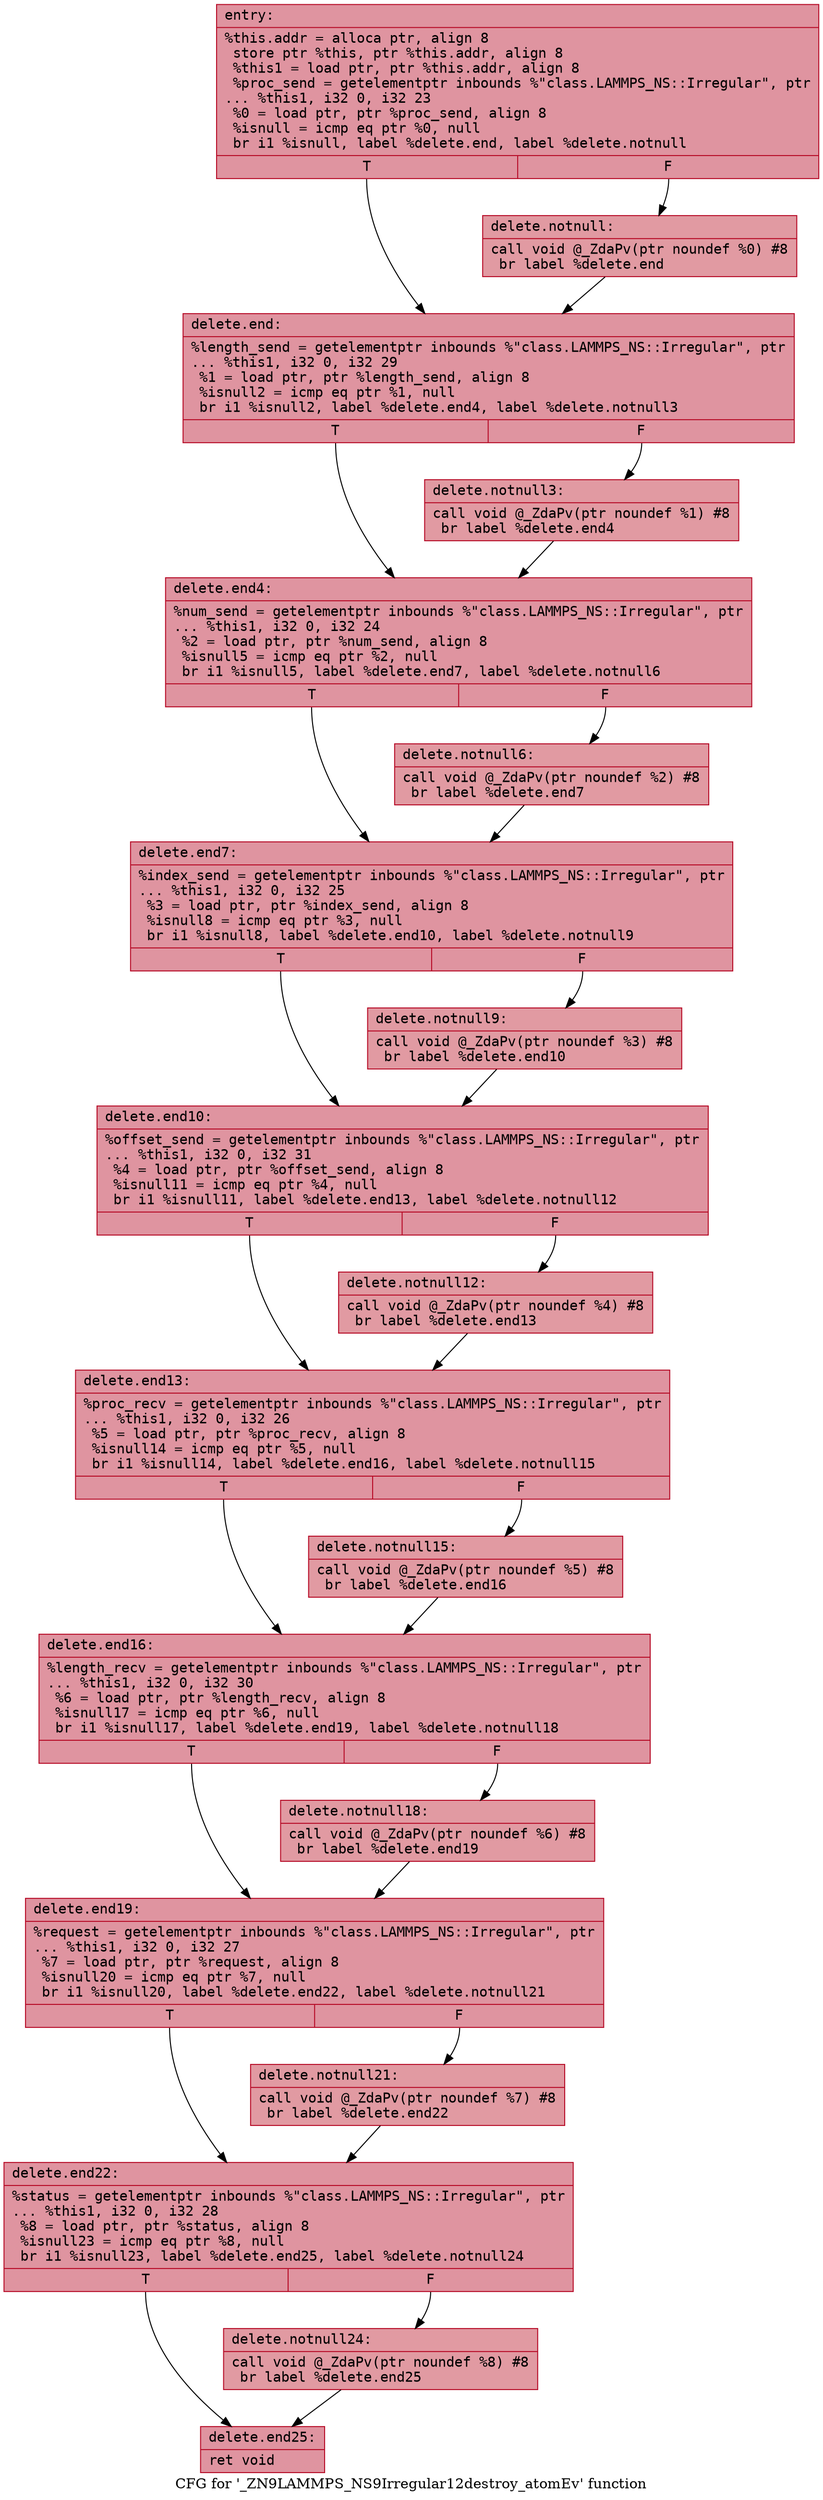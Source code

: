 digraph "CFG for '_ZN9LAMMPS_NS9Irregular12destroy_atomEv' function" {
	label="CFG for '_ZN9LAMMPS_NS9Irregular12destroy_atomEv' function";

	Node0x561dd3e9bf40 [shape=record,color="#b70d28ff", style=filled, fillcolor="#b70d2870" fontname="Courier",label="{entry:\l|  %this.addr = alloca ptr, align 8\l  store ptr %this, ptr %this.addr, align 8\l  %this1 = load ptr, ptr %this.addr, align 8\l  %proc_send = getelementptr inbounds %\"class.LAMMPS_NS::Irregular\", ptr\l... %this1, i32 0, i32 23\l  %0 = load ptr, ptr %proc_send, align 8\l  %isnull = icmp eq ptr %0, null\l  br i1 %isnull, label %delete.end, label %delete.notnull\l|{<s0>T|<s1>F}}"];
	Node0x561dd3e9bf40:s0 -> Node0x561dd3e9c2d0[tooltip="entry -> delete.end\nProbability 37.50%" ];
	Node0x561dd3e9bf40:s1 -> Node0x561dd3e9c350[tooltip="entry -> delete.notnull\nProbability 62.50%" ];
	Node0x561dd3e9c350 [shape=record,color="#b70d28ff", style=filled, fillcolor="#bb1b2c70" fontname="Courier",label="{delete.notnull:\l|  call void @_ZdaPv(ptr noundef %0) #8\l  br label %delete.end\l}"];
	Node0x561dd3e9c350 -> Node0x561dd3e9c2d0[tooltip="delete.notnull -> delete.end\nProbability 100.00%" ];
	Node0x561dd3e9c2d0 [shape=record,color="#b70d28ff", style=filled, fillcolor="#b70d2870" fontname="Courier",label="{delete.end:\l|  %length_send = getelementptr inbounds %\"class.LAMMPS_NS::Irregular\", ptr\l... %this1, i32 0, i32 29\l  %1 = load ptr, ptr %length_send, align 8\l  %isnull2 = icmp eq ptr %1, null\l  br i1 %isnull2, label %delete.end4, label %delete.notnull3\l|{<s0>T|<s1>F}}"];
	Node0x561dd3e9c2d0:s0 -> Node0x561dd3e9f190[tooltip="delete.end -> delete.end4\nProbability 37.50%" ];
	Node0x561dd3e9c2d0:s1 -> Node0x561dd3e9f210[tooltip="delete.end -> delete.notnull3\nProbability 62.50%" ];
	Node0x561dd3e9f210 [shape=record,color="#b70d28ff", style=filled, fillcolor="#bb1b2c70" fontname="Courier",label="{delete.notnull3:\l|  call void @_ZdaPv(ptr noundef %1) #8\l  br label %delete.end4\l}"];
	Node0x561dd3e9f210 -> Node0x561dd3e9f190[tooltip="delete.notnull3 -> delete.end4\nProbability 100.00%" ];
	Node0x561dd3e9f190 [shape=record,color="#b70d28ff", style=filled, fillcolor="#b70d2870" fontname="Courier",label="{delete.end4:\l|  %num_send = getelementptr inbounds %\"class.LAMMPS_NS::Irregular\", ptr\l... %this1, i32 0, i32 24\l  %2 = load ptr, ptr %num_send, align 8\l  %isnull5 = icmp eq ptr %2, null\l  br i1 %isnull5, label %delete.end7, label %delete.notnull6\l|{<s0>T|<s1>F}}"];
	Node0x561dd3e9f190:s0 -> Node0x561dd3e9f880[tooltip="delete.end4 -> delete.end7\nProbability 37.50%" ];
	Node0x561dd3e9f190:s1 -> Node0x561dd3e9f900[tooltip="delete.end4 -> delete.notnull6\nProbability 62.50%" ];
	Node0x561dd3e9f900 [shape=record,color="#b70d28ff", style=filled, fillcolor="#bb1b2c70" fontname="Courier",label="{delete.notnull6:\l|  call void @_ZdaPv(ptr noundef %2) #8\l  br label %delete.end7\l}"];
	Node0x561dd3e9f900 -> Node0x561dd3e9f880[tooltip="delete.notnull6 -> delete.end7\nProbability 100.00%" ];
	Node0x561dd3e9f880 [shape=record,color="#b70d28ff", style=filled, fillcolor="#b70d2870" fontname="Courier",label="{delete.end7:\l|  %index_send = getelementptr inbounds %\"class.LAMMPS_NS::Irregular\", ptr\l... %this1, i32 0, i32 25\l  %3 = load ptr, ptr %index_send, align 8\l  %isnull8 = icmp eq ptr %3, null\l  br i1 %isnull8, label %delete.end10, label %delete.notnull9\l|{<s0>T|<s1>F}}"];
	Node0x561dd3e9f880:s0 -> Node0x561dd3e9fdd0[tooltip="delete.end7 -> delete.end10\nProbability 37.50%" ];
	Node0x561dd3e9f880:s1 -> Node0x561dd3e9fe50[tooltip="delete.end7 -> delete.notnull9\nProbability 62.50%" ];
	Node0x561dd3e9fe50 [shape=record,color="#b70d28ff", style=filled, fillcolor="#bb1b2c70" fontname="Courier",label="{delete.notnull9:\l|  call void @_ZdaPv(ptr noundef %3) #8\l  br label %delete.end10\l}"];
	Node0x561dd3e9fe50 -> Node0x561dd3e9fdd0[tooltip="delete.notnull9 -> delete.end10\nProbability 100.00%" ];
	Node0x561dd3e9fdd0 [shape=record,color="#b70d28ff", style=filled, fillcolor="#b70d2870" fontname="Courier",label="{delete.end10:\l|  %offset_send = getelementptr inbounds %\"class.LAMMPS_NS::Irregular\", ptr\l... %this1, i32 0, i32 31\l  %4 = load ptr, ptr %offset_send, align 8\l  %isnull11 = icmp eq ptr %4, null\l  br i1 %isnull11, label %delete.end13, label %delete.notnull12\l|{<s0>T|<s1>F}}"];
	Node0x561dd3e9fdd0:s0 -> Node0x561dd3ea0350[tooltip="delete.end10 -> delete.end13\nProbability 37.50%" ];
	Node0x561dd3e9fdd0:s1 -> Node0x561dd3ea0400[tooltip="delete.end10 -> delete.notnull12\nProbability 62.50%" ];
	Node0x561dd3ea0400 [shape=record,color="#b70d28ff", style=filled, fillcolor="#bb1b2c70" fontname="Courier",label="{delete.notnull12:\l|  call void @_ZdaPv(ptr noundef %4) #8\l  br label %delete.end13\l}"];
	Node0x561dd3ea0400 -> Node0x561dd3ea0350[tooltip="delete.notnull12 -> delete.end13\nProbability 100.00%" ];
	Node0x561dd3ea0350 [shape=record,color="#b70d28ff", style=filled, fillcolor="#b70d2870" fontname="Courier",label="{delete.end13:\l|  %proc_recv = getelementptr inbounds %\"class.LAMMPS_NS::Irregular\", ptr\l... %this1, i32 0, i32 26\l  %5 = load ptr, ptr %proc_recv, align 8\l  %isnull14 = icmp eq ptr %5, null\l  br i1 %isnull14, label %delete.end16, label %delete.notnull15\l|{<s0>T|<s1>F}}"];
	Node0x561dd3ea0350:s0 -> Node0x561dd3e9f6e0[tooltip="delete.end13 -> delete.end16\nProbability 37.50%" ];
	Node0x561dd3ea0350:s1 -> Node0x561dd3ea0af0[tooltip="delete.end13 -> delete.notnull15\nProbability 62.50%" ];
	Node0x561dd3ea0af0 [shape=record,color="#b70d28ff", style=filled, fillcolor="#bb1b2c70" fontname="Courier",label="{delete.notnull15:\l|  call void @_ZdaPv(ptr noundef %5) #8\l  br label %delete.end16\l}"];
	Node0x561dd3ea0af0 -> Node0x561dd3e9f6e0[tooltip="delete.notnull15 -> delete.end16\nProbability 100.00%" ];
	Node0x561dd3e9f6e0 [shape=record,color="#b70d28ff", style=filled, fillcolor="#b70d2870" fontname="Courier",label="{delete.end16:\l|  %length_recv = getelementptr inbounds %\"class.LAMMPS_NS::Irregular\", ptr\l... %this1, i32 0, i32 30\l  %6 = load ptr, ptr %length_recv, align 8\l  %isnull17 = icmp eq ptr %6, null\l  br i1 %isnull17, label %delete.end19, label %delete.notnull18\l|{<s0>T|<s1>F}}"];
	Node0x561dd3e9f6e0:s0 -> Node0x561dd3ea0fa0[tooltip="delete.end16 -> delete.end19\nProbability 37.50%" ];
	Node0x561dd3e9f6e0:s1 -> Node0x561dd3ea1050[tooltip="delete.end16 -> delete.notnull18\nProbability 62.50%" ];
	Node0x561dd3ea1050 [shape=record,color="#b70d28ff", style=filled, fillcolor="#bb1b2c70" fontname="Courier",label="{delete.notnull18:\l|  call void @_ZdaPv(ptr noundef %6) #8\l  br label %delete.end19\l}"];
	Node0x561dd3ea1050 -> Node0x561dd3ea0fa0[tooltip="delete.notnull18 -> delete.end19\nProbability 100.00%" ];
	Node0x561dd3ea0fa0 [shape=record,color="#b70d28ff", style=filled, fillcolor="#b70d2870" fontname="Courier",label="{delete.end19:\l|  %request = getelementptr inbounds %\"class.LAMMPS_NS::Irregular\", ptr\l... %this1, i32 0, i32 27\l  %7 = load ptr, ptr %request, align 8\l  %isnull20 = icmp eq ptr %7, null\l  br i1 %isnull20, label %delete.end22, label %delete.notnull21\l|{<s0>T|<s1>F}}"];
	Node0x561dd3ea0fa0:s0 -> Node0x561dd3ea1500[tooltip="delete.end19 -> delete.end22\nProbability 37.50%" ];
	Node0x561dd3ea0fa0:s1 -> Node0x561dd3ea1580[tooltip="delete.end19 -> delete.notnull21\nProbability 62.50%" ];
	Node0x561dd3ea1580 [shape=record,color="#b70d28ff", style=filled, fillcolor="#bb1b2c70" fontname="Courier",label="{delete.notnull21:\l|  call void @_ZdaPv(ptr noundef %7) #8\l  br label %delete.end22\l}"];
	Node0x561dd3ea1580 -> Node0x561dd3ea1500[tooltip="delete.notnull21 -> delete.end22\nProbability 100.00%" ];
	Node0x561dd3ea1500 [shape=record,color="#b70d28ff", style=filled, fillcolor="#b70d2870" fontname="Courier",label="{delete.end22:\l|  %status = getelementptr inbounds %\"class.LAMMPS_NS::Irregular\", ptr\l... %this1, i32 0, i32 28\l  %8 = load ptr, ptr %status, align 8\l  %isnull23 = icmp eq ptr %8, null\l  br i1 %isnull23, label %delete.end25, label %delete.notnull24\l|{<s0>T|<s1>F}}"];
	Node0x561dd3ea1500:s0 -> Node0x561dd3ea1a50[tooltip="delete.end22 -> delete.end25\nProbability 37.50%" ];
	Node0x561dd3ea1500:s1 -> Node0x561dd3ea1ad0[tooltip="delete.end22 -> delete.notnull24\nProbability 62.50%" ];
	Node0x561dd3ea1ad0 [shape=record,color="#b70d28ff", style=filled, fillcolor="#bb1b2c70" fontname="Courier",label="{delete.notnull24:\l|  call void @_ZdaPv(ptr noundef %8) #8\l  br label %delete.end25\l}"];
	Node0x561dd3ea1ad0 -> Node0x561dd3ea1a50[tooltip="delete.notnull24 -> delete.end25\nProbability 100.00%" ];
	Node0x561dd3ea1a50 [shape=record,color="#b70d28ff", style=filled, fillcolor="#b70d2870" fontname="Courier",label="{delete.end25:\l|  ret void\l}"];
}
